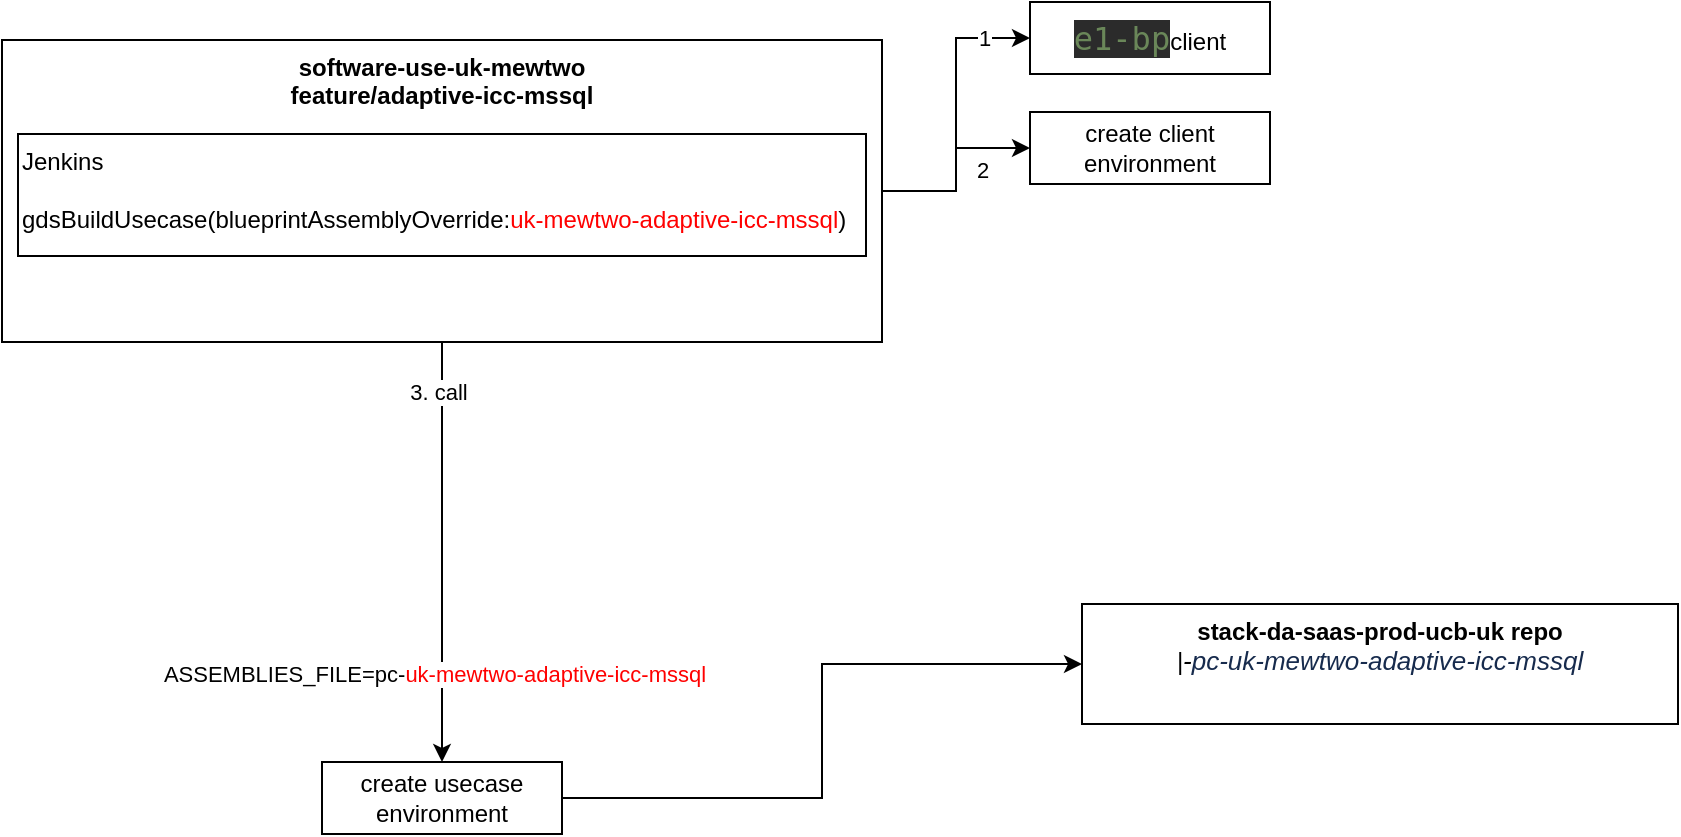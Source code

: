 <mxfile version="13.7.8" type="github">
  <diagram id="O5oqriAKqBpvd__LWGR2" name="usecase-build">
    <mxGraphModel dx="1339" dy="-298" grid="0" gridSize="10" guides="1" tooltips="1" connect="1" arrows="1" fold="1" page="1" pageScale="1" pageWidth="850" pageHeight="1100" math="0" shadow="0">
      <root>
        <mxCell id="0" />
        <mxCell id="1" parent="0" />
        <mxCell id="qG5oZKhEG7zA3qGjVQWN-8" value="1" style="edgeStyle=orthogonalEdgeStyle;rounded=0;orthogonalLoop=1;jettySize=auto;html=1;entryX=0;entryY=0.5;entryDx=0;entryDy=0;" edge="1" parent="1" source="qG5oZKhEG7zA3qGjVQWN-2" target="qG5oZKhEG7zA3qGjVQWN-5">
          <mxGeometry x="0.694" relative="1" as="geometry">
            <mxPoint as="offset" />
          </mxGeometry>
        </mxCell>
        <mxCell id="qG5oZKhEG7zA3qGjVQWN-9" value="2" style="edgeStyle=orthogonalEdgeStyle;rounded=0;orthogonalLoop=1;jettySize=auto;html=1;" edge="1" parent="1" source="qG5oZKhEG7zA3qGjVQWN-2" target="qG5oZKhEG7zA3qGjVQWN-4">
          <mxGeometry x="0.476" y="-11" relative="1" as="geometry">
            <mxPoint x="1" as="offset" />
          </mxGeometry>
        </mxCell>
        <mxCell id="qG5oZKhEG7zA3qGjVQWN-10" value="ASSEMBLIES_FILE=pc-&lt;font color=&quot;#ff0000&quot;&gt;uk-mewtwo-adaptive-icc-mssql&lt;/font&gt;" style="edgeStyle=orthogonalEdgeStyle;rounded=0;orthogonalLoop=1;jettySize=auto;html=1;entryX=0.5;entryY=0;entryDx=0;entryDy=0;" edge="1" parent="1" source="qG5oZKhEG7zA3qGjVQWN-2" target="qG5oZKhEG7zA3qGjVQWN-6">
          <mxGeometry x="0.582" y="-5" relative="1" as="geometry">
            <mxPoint x="1" as="offset" />
          </mxGeometry>
        </mxCell>
        <mxCell id="qG5oZKhEG7zA3qGjVQWN-15" value="3. call" style="edgeLabel;html=1;align=center;verticalAlign=middle;resizable=0;points=[];" vertex="1" connectable="0" parent="qG5oZKhEG7zA3qGjVQWN-10">
          <mxGeometry x="-0.762" y="-2" relative="1" as="geometry">
            <mxPoint as="offset" />
          </mxGeometry>
        </mxCell>
        <mxCell id="qG5oZKhEG7zA3qGjVQWN-2" value="software-use-uk-mewtwo&lt;br&gt;feature/adaptive-icc-mssql" style="rounded=0;whiteSpace=wrap;html=1;align=center;verticalAlign=top;fontStyle=1" vertex="1" parent="1">
          <mxGeometry x="55" y="1167" width="440" height="151" as="geometry" />
        </mxCell>
        <mxCell id="qG5oZKhEG7zA3qGjVQWN-3" value="Jenkins&lt;br&gt;&lt;br&gt;gdsBuildUsecase(blueprintAssemblyOverride:&lt;font color=&quot;#ff0000&quot;&gt;uk-mewtwo-adaptive-icc-mssql&lt;/font&gt;)&lt;br&gt;&lt;div&gt;&lt;br&gt;&lt;/div&gt;" style="rounded=0;whiteSpace=wrap;html=1;verticalAlign=top;align=left;" vertex="1" parent="1">
          <mxGeometry x="63" y="1214" width="424" height="61" as="geometry" />
        </mxCell>
        <mxCell id="qG5oZKhEG7zA3qGjVQWN-4" value="create client environment" style="rounded=0;whiteSpace=wrap;html=1;align=center;" vertex="1" parent="1">
          <mxGeometry x="569" y="1203" width="120" height="36" as="geometry" />
        </mxCell>
        <mxCell id="qG5oZKhEG7zA3qGjVQWN-5" value="&lt;span style=&quot;color: rgb(106 , 135 , 89) ; background-color: rgb(43 , 43 , 43) ; font-family: &amp;#34;jetbrains mono&amp;#34; , monospace ; font-size: 12pt&quot;&gt;e1-bp&lt;/span&gt;client" style="rounded=0;whiteSpace=wrap;html=1;align=center;" vertex="1" parent="1">
          <mxGeometry x="569" y="1148" width="120" height="36" as="geometry" />
        </mxCell>
        <mxCell id="qG5oZKhEG7zA3qGjVQWN-14" style="edgeStyle=orthogonalEdgeStyle;rounded=0;orthogonalLoop=1;jettySize=auto;html=1;entryX=0;entryY=0.5;entryDx=0;entryDy=0;" edge="1" parent="1" source="qG5oZKhEG7zA3qGjVQWN-6" target="qG5oZKhEG7zA3qGjVQWN-13">
          <mxGeometry relative="1" as="geometry" />
        </mxCell>
        <mxCell id="qG5oZKhEG7zA3qGjVQWN-6" value="create usecase environment" style="rounded=0;whiteSpace=wrap;html=1;align=center;" vertex="1" parent="1">
          <mxGeometry x="215" y="1528" width="120" height="36" as="geometry" />
        </mxCell>
        <mxCell id="qG5oZKhEG7zA3qGjVQWN-13" value="&lt;b&gt;stack-da-saas-prod-ucb-uk repo&lt;/b&gt;&lt;br&gt;&lt;div&gt;&lt;i&gt;|&lt;font style=&quot;font-size: 13px&quot;&gt;-&lt;span style=&quot;color: rgb(23 , 43 , 77) ; font-family: , &amp;#34;blinkmacsystemfont&amp;#34; , &amp;#34;segoe ui&amp;#34; , &amp;#34;roboto&amp;#34; , &amp;#34;oxygen&amp;#34; , &amp;#34;ubuntu&amp;#34; , &amp;#34;fira sans&amp;#34; , &amp;#34;droid sans&amp;#34; , &amp;#34;helvetica neue&amp;#34; , sans-serif ; background-color: rgb(255 , 255 , 255)&quot;&gt;pc-uk-mewtwo-adaptive-icc-mssql&lt;/span&gt;&lt;/font&gt;&lt;/i&gt;&lt;/div&gt;" style="rounded=0;whiteSpace=wrap;html=1;align=center;verticalAlign=top;" vertex="1" parent="1">
          <mxGeometry x="595" y="1449" width="298" height="60" as="geometry" />
        </mxCell>
      </root>
    </mxGraphModel>
  </diagram>
</mxfile>
